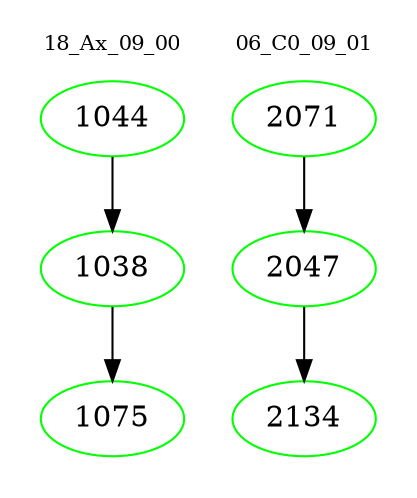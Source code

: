 digraph{
subgraph cluster_0 {
color = white
label = "18_Ax_09_00";
fontsize=10;
T0_1044 [label="1044", color="green"]
T0_1044 -> T0_1038 [color="black"]
T0_1038 [label="1038", color="green"]
T0_1038 -> T0_1075 [color="black"]
T0_1075 [label="1075", color="green"]
}
subgraph cluster_1 {
color = white
label = "06_C0_09_01";
fontsize=10;
T1_2071 [label="2071", color="green"]
T1_2071 -> T1_2047 [color="black"]
T1_2047 [label="2047", color="green"]
T1_2047 -> T1_2134 [color="black"]
T1_2134 [label="2134", color="green"]
}
}

